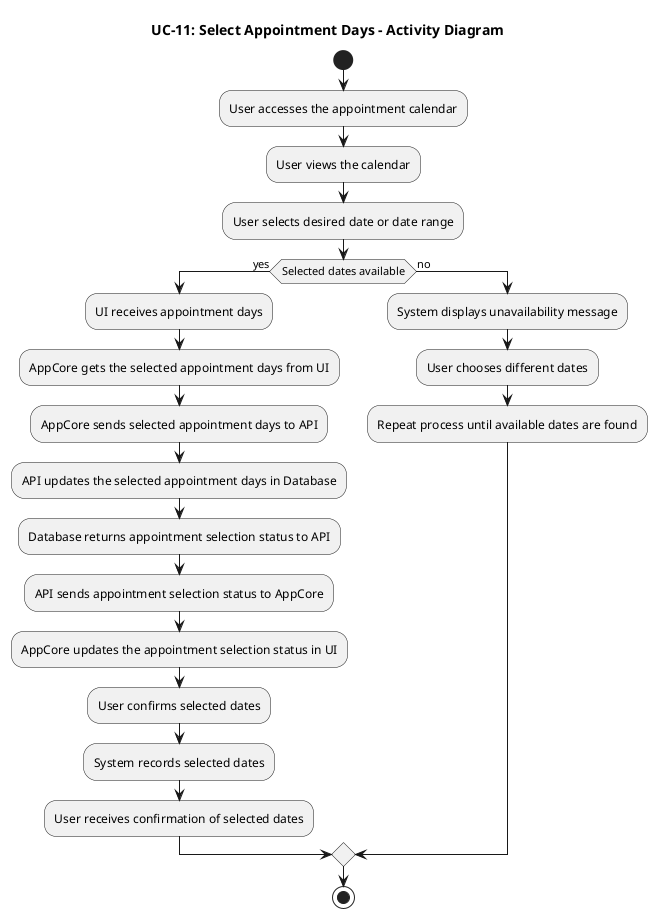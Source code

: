 @startuml
title UC-11: Select Appointment Days - Activity Diagram

start

:User accesses the appointment calendar;

:User views the calendar;

:User selects desired date or date range;

if (Selected dates available) then (yes)
  :UI receives appointment days;

  :AppCore gets the selected appointment days from UI;

  :AppCore sends selected appointment days to API;

  :API updates the selected appointment days in Database;

  :Database returns appointment selection status to API;

  :API sends appointment selection status to AppCore;

  :AppCore updates the appointment selection status in UI;

  :User confirms selected dates;

  :System records selected dates;

  :User receives confirmation of selected dates;
else (no)
  :System displays unavailability message;
  :User chooses different dates;
  :Repeat process until available dates are found;
endif

stop

@enduml
